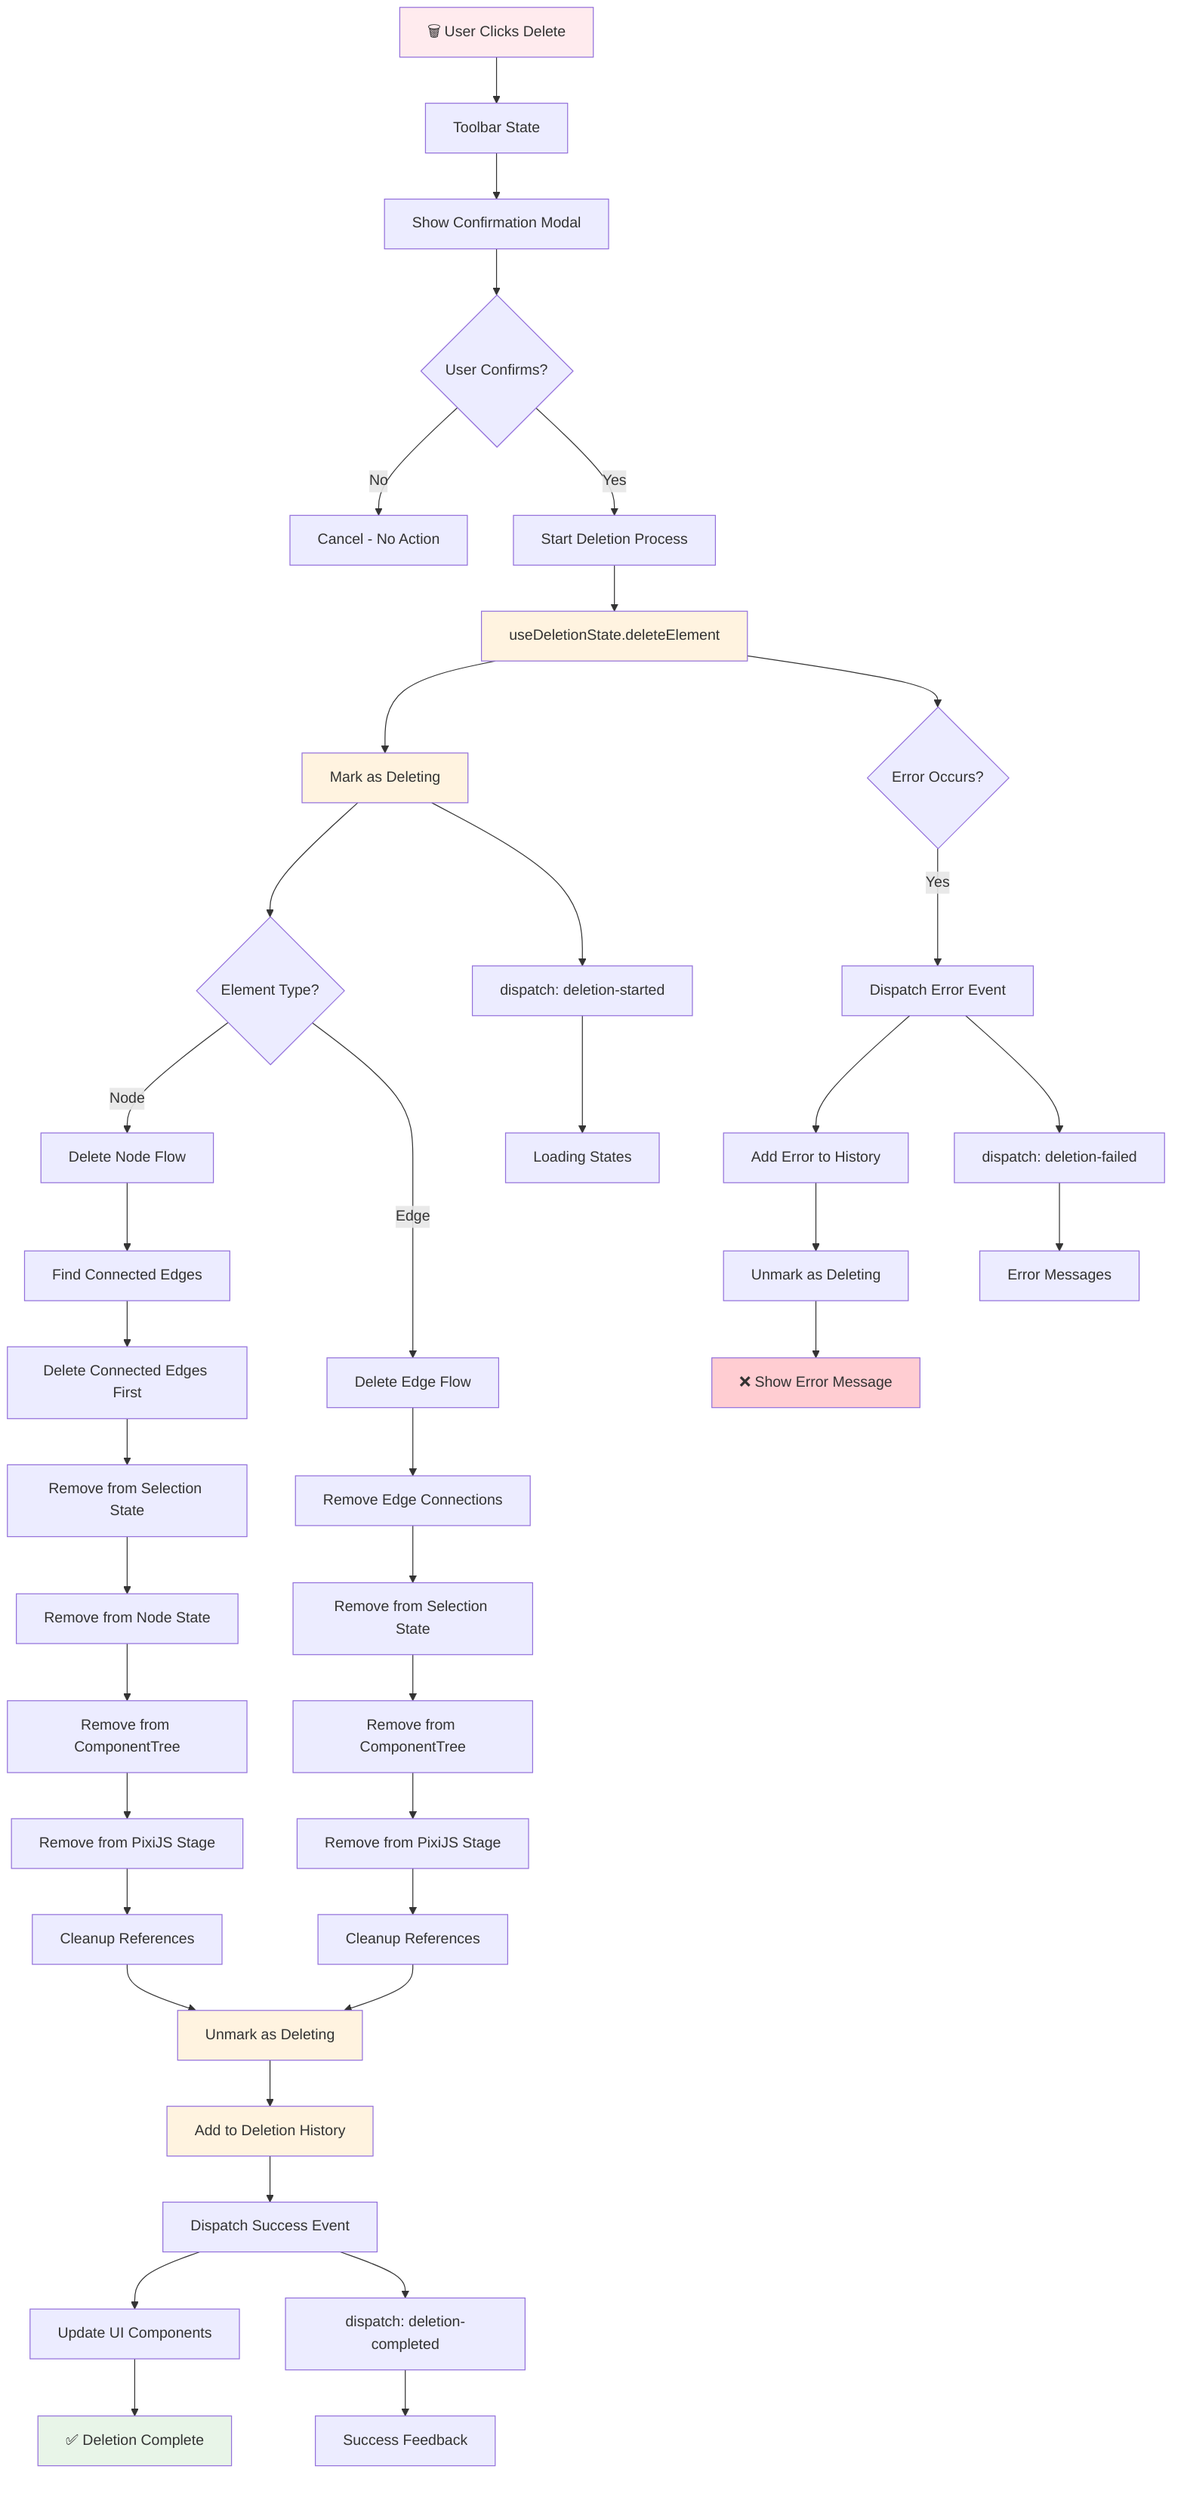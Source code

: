 graph TD
    A[🗑️ User Clicks Delete] --> B[Toolbar State]
    B --> C[Show Confirmation Modal]
    C --> D{User Confirms?}
    
    D -->|No| E[Cancel - No Action]
    D -->|Yes| F[Start Deletion Process]
    
    F --> G[useDeletionState.deleteElement]
    G --> H[Mark as Deleting]
    H --> I{Element Type?}
    
    I -->|Node| J[Delete Node Flow]
    I -->|Edge| K[Delete Edge Flow]
    
    %% Node Deletion Flow
    J --> J1[Find Connected Edges]
    J1 --> J2[Delete Connected Edges First]
    J2 --> J3[Remove from Selection State]
    J3 --> J4[Remove from Node State]
    J4 --> J5[Remove from ComponentTree]
    J5 --> J6[Remove from PixiJS Stage]
    J6 --> J7[Cleanup References]
    
    %% Edge Deletion Flow  
    K --> K1[Remove Edge Connections]
    K1 --> K2[Remove from Selection State]
    K2 --> K3[Remove from ComponentTree]
    K3 --> K4[Remove from PixiJS Stage]
    K4 --> K5[Cleanup References]
    
    %% Completion
    J7 --> L[Unmark as Deleting]
    K5 --> L
    L --> M[Add to Deletion History]
    M --> N[Dispatch Success Event]
    N --> O[Update UI Components]
    O --> P[✅ Deletion Complete]
    
    %% Error Handling
    G --> G1{Error Occurs?}
    G1 -->|Yes| G2[Dispatch Error Event]
    G2 --> G3[Add Error to History]
    G3 --> G4[Unmark as Deleting]
    G4 --> G5[❌ Show Error Message]
    
    %% Event Flow
    H --> E1[dispatch: deletion-started]
    N --> E2[dispatch: deletion-completed]
    G2 --> E3[dispatch: deletion-failed]
    
    E1 --> UI1[Loading States]
    E2 --> UI2[Success Feedback]
    E3 --> UI3[Error Messages]
    
    style A fill:#ffebee
    style P fill:#e8f5e8
    style G5 fill:#ffcdd2
    style G fill:#fff3e0
    style H fill:#fff3e0
    style L fill:#fff3e0
    style M fill:#fff3e0